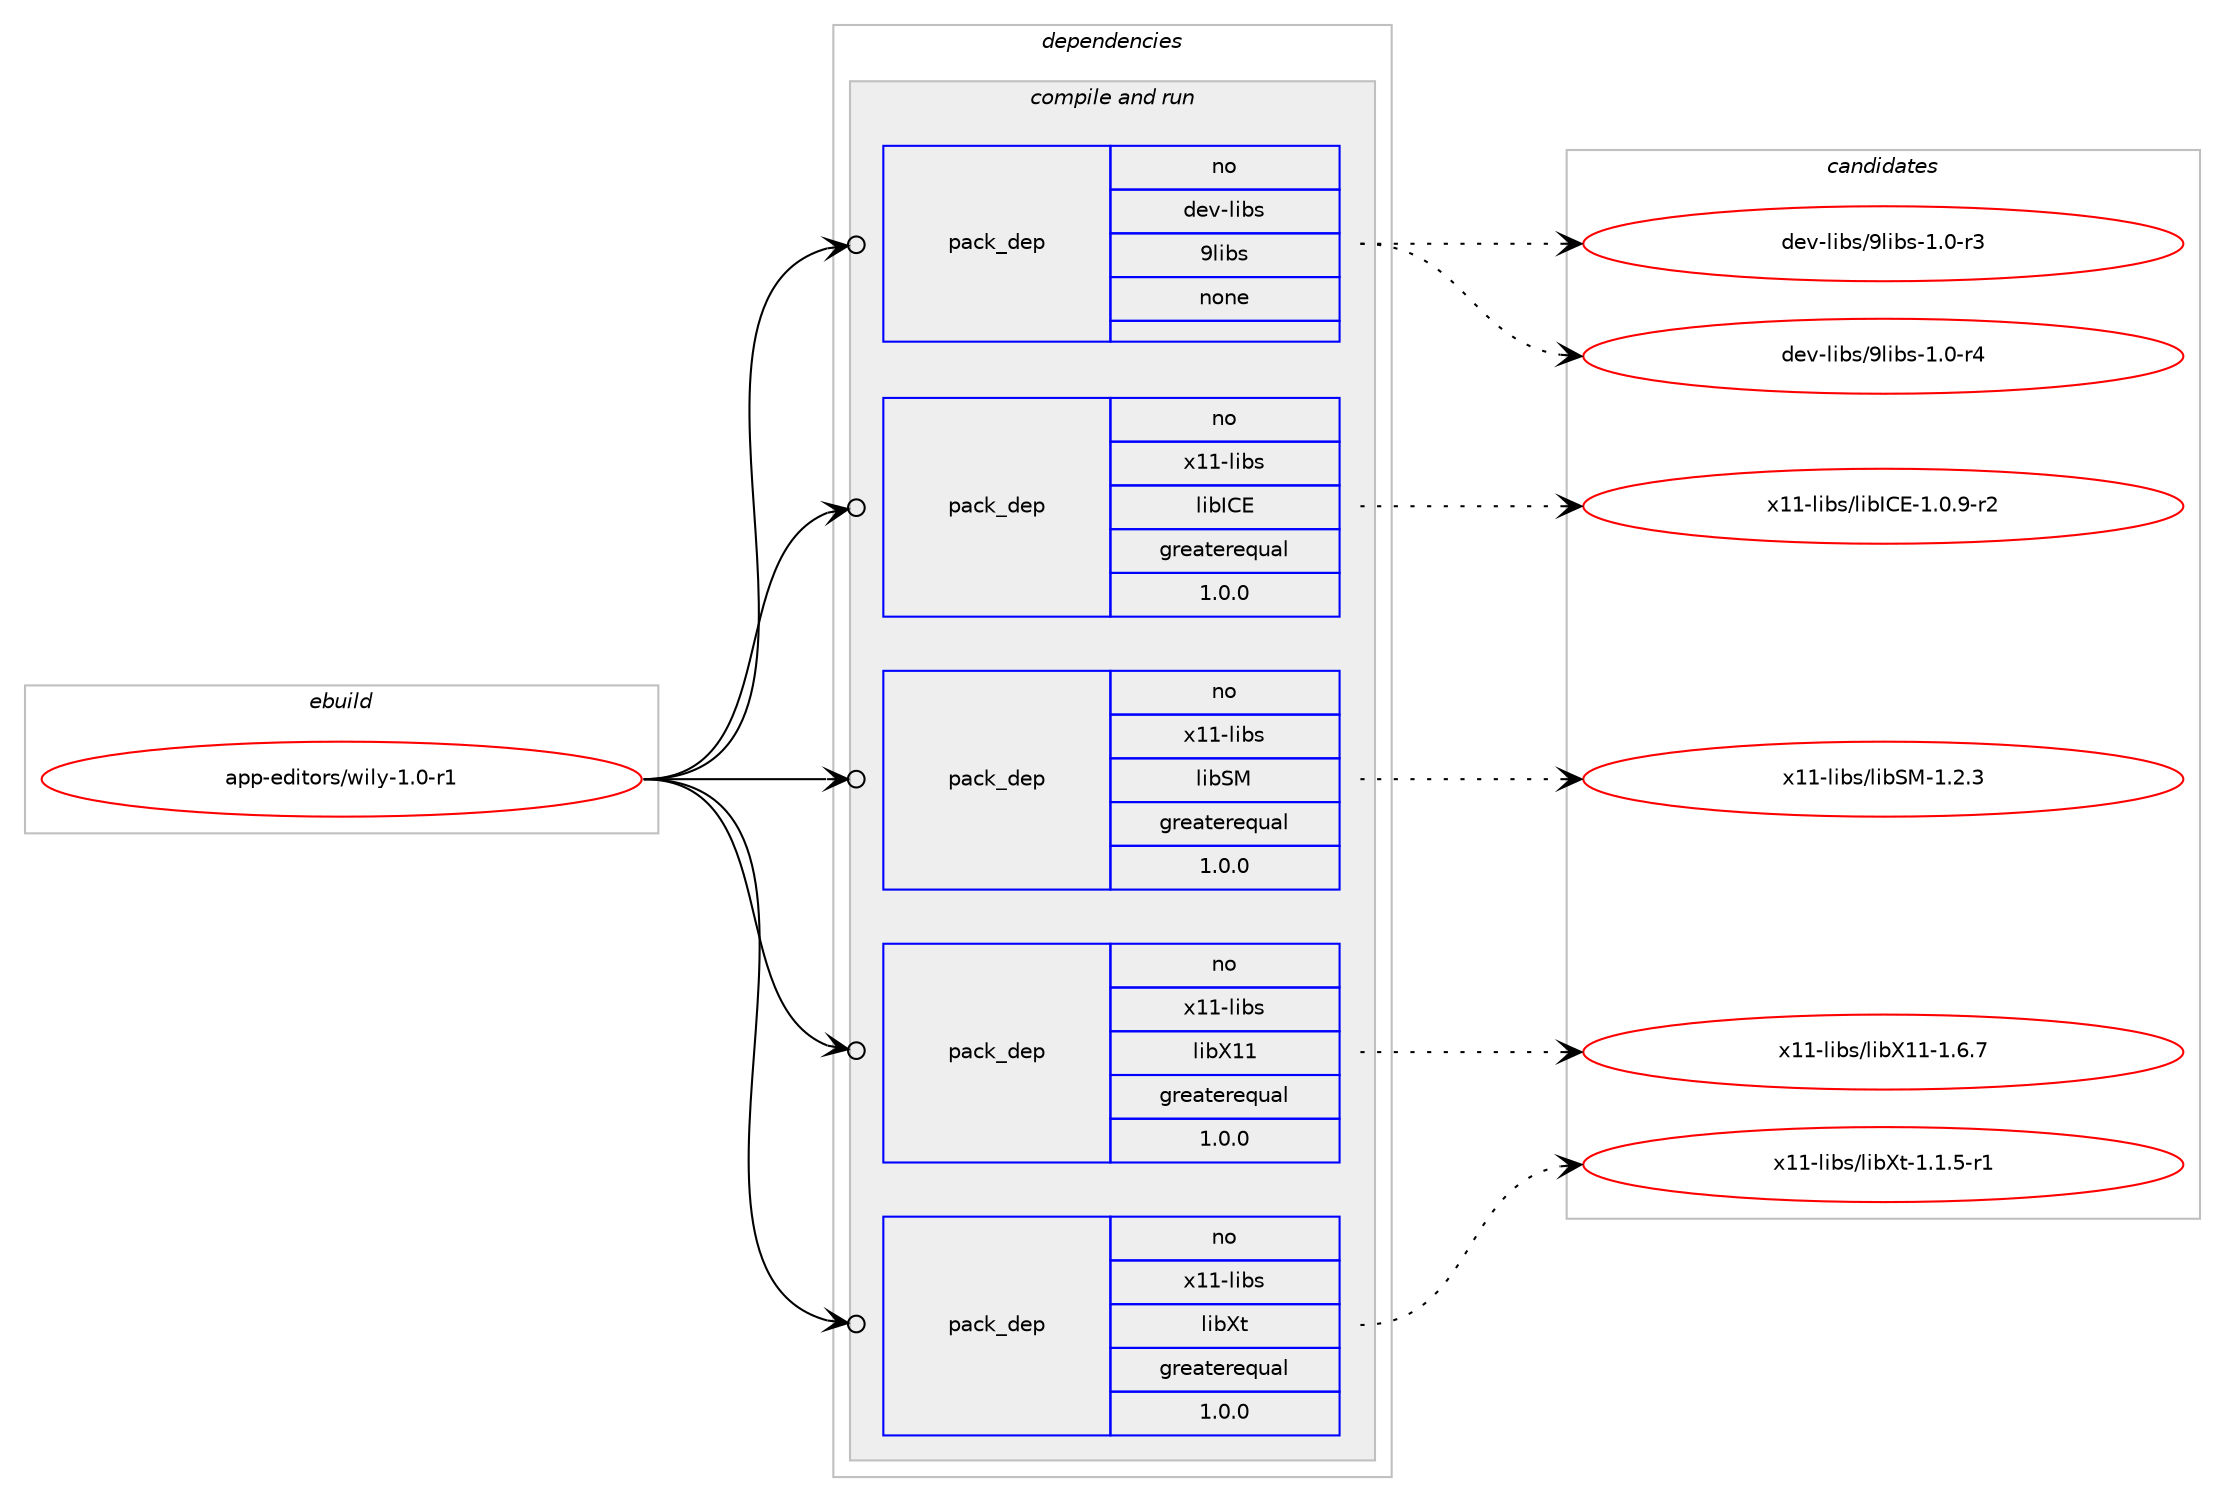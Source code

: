 digraph prolog {

# *************
# Graph options
# *************

newrank=true;
concentrate=true;
compound=true;
graph [rankdir=LR,fontname=Helvetica,fontsize=10,ranksep=1.5];#, ranksep=2.5, nodesep=0.2];
edge  [arrowhead=vee];
node  [fontname=Helvetica,fontsize=10];

# **********
# The ebuild
# **********

subgraph cluster_leftcol {
color=gray;
rank=same;
label=<<i>ebuild</i>>;
id [label="app-editors/wily-1.0-r1", color=red, width=4, href="../app-editors/wily-1.0-r1.svg"];
}

# ****************
# The dependencies
# ****************

subgraph cluster_midcol {
color=gray;
label=<<i>dependencies</i>>;
subgraph cluster_compile {
fillcolor="#eeeeee";
style=filled;
label=<<i>compile</i>>;
}
subgraph cluster_compileandrun {
fillcolor="#eeeeee";
style=filled;
label=<<i>compile and run</i>>;
subgraph pack912950 {
dependency1282177 [label=<<TABLE BORDER="0" CELLBORDER="1" CELLSPACING="0" CELLPADDING="4" WIDTH="220"><TR><TD ROWSPAN="6" CELLPADDING="30">pack_dep</TD></TR><TR><TD WIDTH="110">no</TD></TR><TR><TD>dev-libs</TD></TR><TR><TD>9libs</TD></TR><TR><TD>none</TD></TR><TR><TD></TD></TR></TABLE>>, shape=none, color=blue];
}
id:e -> dependency1282177:w [weight=20,style="solid",arrowhead="odotvee"];
subgraph pack912951 {
dependency1282178 [label=<<TABLE BORDER="0" CELLBORDER="1" CELLSPACING="0" CELLPADDING="4" WIDTH="220"><TR><TD ROWSPAN="6" CELLPADDING="30">pack_dep</TD></TR><TR><TD WIDTH="110">no</TD></TR><TR><TD>x11-libs</TD></TR><TR><TD>libICE</TD></TR><TR><TD>greaterequal</TD></TR><TR><TD>1.0.0</TD></TR></TABLE>>, shape=none, color=blue];
}
id:e -> dependency1282178:w [weight=20,style="solid",arrowhead="odotvee"];
subgraph pack912952 {
dependency1282179 [label=<<TABLE BORDER="0" CELLBORDER="1" CELLSPACING="0" CELLPADDING="4" WIDTH="220"><TR><TD ROWSPAN="6" CELLPADDING="30">pack_dep</TD></TR><TR><TD WIDTH="110">no</TD></TR><TR><TD>x11-libs</TD></TR><TR><TD>libSM</TD></TR><TR><TD>greaterequal</TD></TR><TR><TD>1.0.0</TD></TR></TABLE>>, shape=none, color=blue];
}
id:e -> dependency1282179:w [weight=20,style="solid",arrowhead="odotvee"];
subgraph pack912953 {
dependency1282180 [label=<<TABLE BORDER="0" CELLBORDER="1" CELLSPACING="0" CELLPADDING="4" WIDTH="220"><TR><TD ROWSPAN="6" CELLPADDING="30">pack_dep</TD></TR><TR><TD WIDTH="110">no</TD></TR><TR><TD>x11-libs</TD></TR><TR><TD>libX11</TD></TR><TR><TD>greaterequal</TD></TR><TR><TD>1.0.0</TD></TR></TABLE>>, shape=none, color=blue];
}
id:e -> dependency1282180:w [weight=20,style="solid",arrowhead="odotvee"];
subgraph pack912954 {
dependency1282181 [label=<<TABLE BORDER="0" CELLBORDER="1" CELLSPACING="0" CELLPADDING="4" WIDTH="220"><TR><TD ROWSPAN="6" CELLPADDING="30">pack_dep</TD></TR><TR><TD WIDTH="110">no</TD></TR><TR><TD>x11-libs</TD></TR><TR><TD>libXt</TD></TR><TR><TD>greaterequal</TD></TR><TR><TD>1.0.0</TD></TR></TABLE>>, shape=none, color=blue];
}
id:e -> dependency1282181:w [weight=20,style="solid",arrowhead="odotvee"];
}
subgraph cluster_run {
fillcolor="#eeeeee";
style=filled;
label=<<i>run</i>>;
}
}

# **************
# The candidates
# **************

subgraph cluster_choices {
rank=same;
color=gray;
label=<<i>candidates</i>>;

subgraph choice912950 {
color=black;
nodesep=1;
choice1001011184510810598115475710810598115454946484511451 [label="dev-libs/9libs-1.0-r3", color=red, width=4,href="../dev-libs/9libs-1.0-r3.svg"];
choice1001011184510810598115475710810598115454946484511452 [label="dev-libs/9libs-1.0-r4", color=red, width=4,href="../dev-libs/9libs-1.0-r4.svg"];
dependency1282177:e -> choice1001011184510810598115475710810598115454946484511451:w [style=dotted,weight="100"];
dependency1282177:e -> choice1001011184510810598115475710810598115454946484511452:w [style=dotted,weight="100"];
}
subgraph choice912951 {
color=black;
nodesep=1;
choice1204949451081059811547108105987367694549464846574511450 [label="x11-libs/libICE-1.0.9-r2", color=red, width=4,href="../x11-libs/libICE-1.0.9-r2.svg"];
dependency1282178:e -> choice1204949451081059811547108105987367694549464846574511450:w [style=dotted,weight="100"];
}
subgraph choice912952 {
color=black;
nodesep=1;
choice1204949451081059811547108105988377454946504651 [label="x11-libs/libSM-1.2.3", color=red, width=4,href="../x11-libs/libSM-1.2.3.svg"];
dependency1282179:e -> choice1204949451081059811547108105988377454946504651:w [style=dotted,weight="100"];
}
subgraph choice912953 {
color=black;
nodesep=1;
choice120494945108105981154710810598884949454946544655 [label="x11-libs/libX11-1.6.7", color=red, width=4,href="../x11-libs/libX11-1.6.7.svg"];
dependency1282180:e -> choice120494945108105981154710810598884949454946544655:w [style=dotted,weight="100"];
}
subgraph choice912954 {
color=black;
nodesep=1;
choice120494945108105981154710810598881164549464946534511449 [label="x11-libs/libXt-1.1.5-r1", color=red, width=4,href="../x11-libs/libXt-1.1.5-r1.svg"];
dependency1282181:e -> choice120494945108105981154710810598881164549464946534511449:w [style=dotted,weight="100"];
}
}

}
